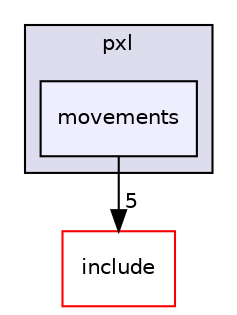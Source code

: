 digraph "src/pxl/movements" {
  compound=true
  node [ fontsize="10", fontname="Helvetica"];
  edge [ labelfontsize="10", labelfontname="Helvetica"];
  subgraph clusterdir_87a857eff530ad659c1a04633acb58d5 {
    graph [ bgcolor="#ddddee", pencolor="black", label="pxl" fontname="Helvetica", fontsize="10", URL="dir_87a857eff530ad659c1a04633acb58d5.html"]
  dir_da6b542a4b13fc055b1c444658d69961 [shape=box, label="movements", style="filled", fillcolor="#eeeeff", pencolor="black", URL="dir_da6b542a4b13fc055b1c444658d69961.html"];
  }
  dir_d44c64559bbebec7f509842c48db8b23 [shape=box label="include" fillcolor="white" style="filled" color="red" URL="dir_d44c64559bbebec7f509842c48db8b23.html"];
  dir_da6b542a4b13fc055b1c444658d69961->dir_d44c64559bbebec7f509842c48db8b23 [headlabel="5", labeldistance=1.5 headhref="dir_000007_000000.html"];
}
